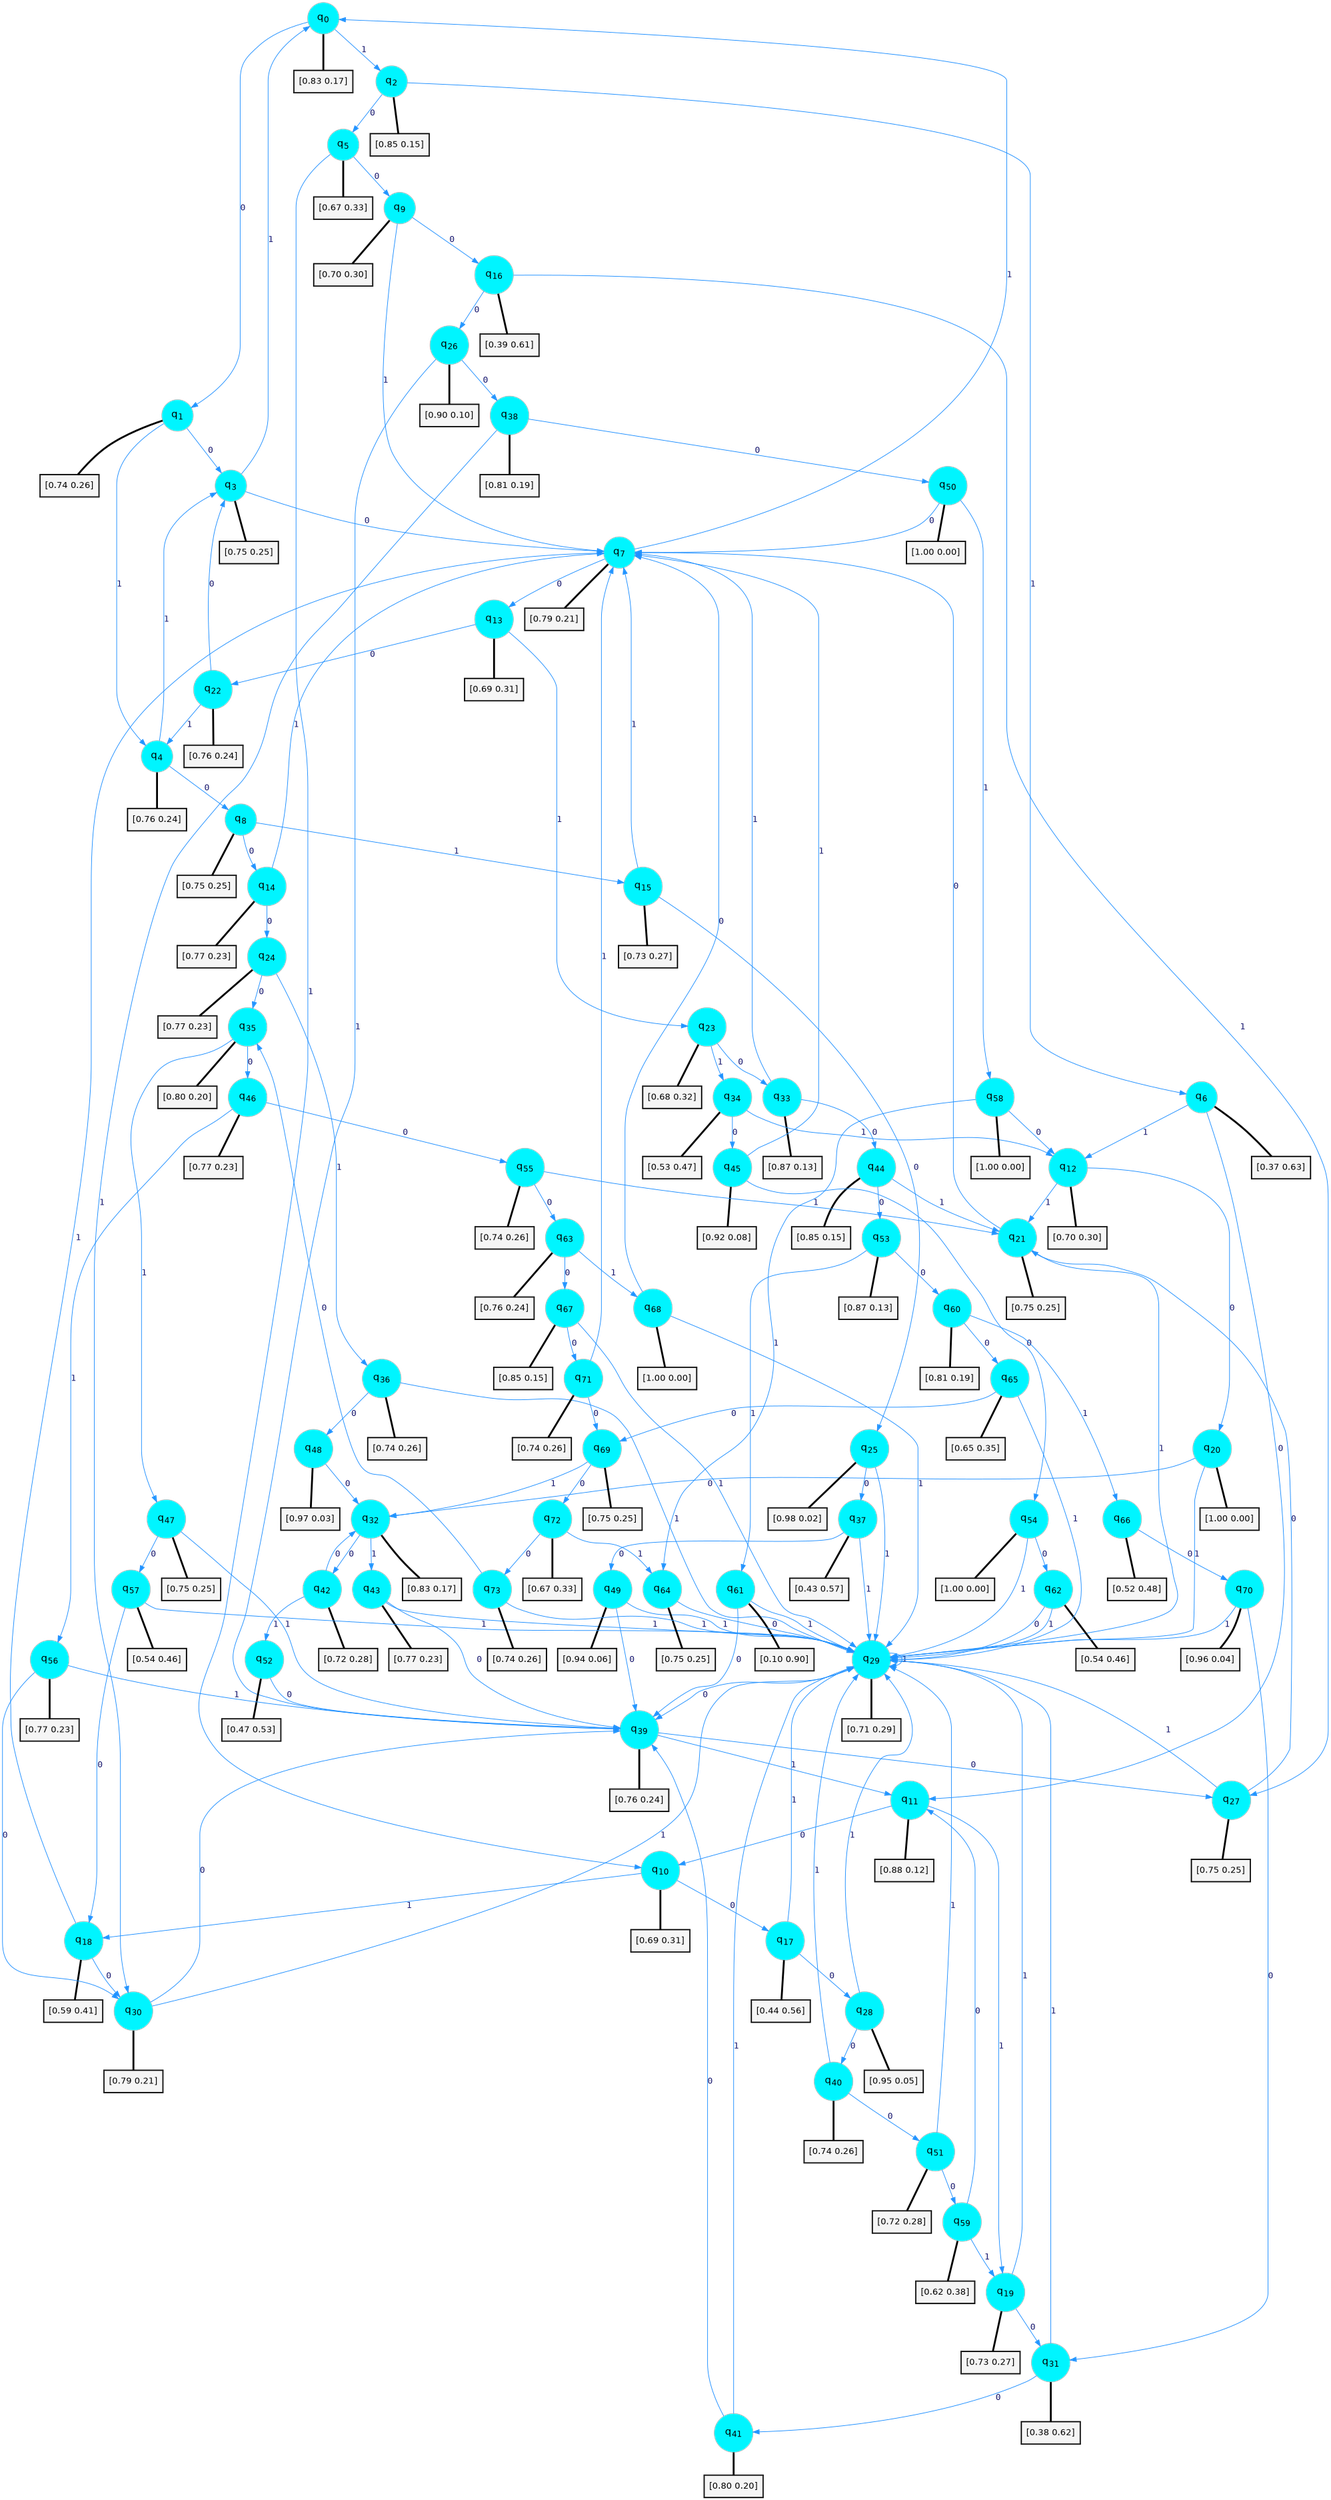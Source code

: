 digraph G {
graph [
bgcolor=transparent, dpi=300, rankdir=TD, size="40,25"];
node [
color=gray, fillcolor=turquoise1, fontcolor=black, fontname=Helvetica, fontsize=16, fontweight=bold, shape=circle, style=filled];
edge [
arrowsize=1, color=dodgerblue1, fontcolor=midnightblue, fontname=courier, fontweight=bold, penwidth=1, style=solid, weight=20];
0[label=<q<SUB>0</SUB>>];
1[label=<q<SUB>1</SUB>>];
2[label=<q<SUB>2</SUB>>];
3[label=<q<SUB>3</SUB>>];
4[label=<q<SUB>4</SUB>>];
5[label=<q<SUB>5</SUB>>];
6[label=<q<SUB>6</SUB>>];
7[label=<q<SUB>7</SUB>>];
8[label=<q<SUB>8</SUB>>];
9[label=<q<SUB>9</SUB>>];
10[label=<q<SUB>10</SUB>>];
11[label=<q<SUB>11</SUB>>];
12[label=<q<SUB>12</SUB>>];
13[label=<q<SUB>13</SUB>>];
14[label=<q<SUB>14</SUB>>];
15[label=<q<SUB>15</SUB>>];
16[label=<q<SUB>16</SUB>>];
17[label=<q<SUB>17</SUB>>];
18[label=<q<SUB>18</SUB>>];
19[label=<q<SUB>19</SUB>>];
20[label=<q<SUB>20</SUB>>];
21[label=<q<SUB>21</SUB>>];
22[label=<q<SUB>22</SUB>>];
23[label=<q<SUB>23</SUB>>];
24[label=<q<SUB>24</SUB>>];
25[label=<q<SUB>25</SUB>>];
26[label=<q<SUB>26</SUB>>];
27[label=<q<SUB>27</SUB>>];
28[label=<q<SUB>28</SUB>>];
29[label=<q<SUB>29</SUB>>];
30[label=<q<SUB>30</SUB>>];
31[label=<q<SUB>31</SUB>>];
32[label=<q<SUB>32</SUB>>];
33[label=<q<SUB>33</SUB>>];
34[label=<q<SUB>34</SUB>>];
35[label=<q<SUB>35</SUB>>];
36[label=<q<SUB>36</SUB>>];
37[label=<q<SUB>37</SUB>>];
38[label=<q<SUB>38</SUB>>];
39[label=<q<SUB>39</SUB>>];
40[label=<q<SUB>40</SUB>>];
41[label=<q<SUB>41</SUB>>];
42[label=<q<SUB>42</SUB>>];
43[label=<q<SUB>43</SUB>>];
44[label=<q<SUB>44</SUB>>];
45[label=<q<SUB>45</SUB>>];
46[label=<q<SUB>46</SUB>>];
47[label=<q<SUB>47</SUB>>];
48[label=<q<SUB>48</SUB>>];
49[label=<q<SUB>49</SUB>>];
50[label=<q<SUB>50</SUB>>];
51[label=<q<SUB>51</SUB>>];
52[label=<q<SUB>52</SUB>>];
53[label=<q<SUB>53</SUB>>];
54[label=<q<SUB>54</SUB>>];
55[label=<q<SUB>55</SUB>>];
56[label=<q<SUB>56</SUB>>];
57[label=<q<SUB>57</SUB>>];
58[label=<q<SUB>58</SUB>>];
59[label=<q<SUB>59</SUB>>];
60[label=<q<SUB>60</SUB>>];
61[label=<q<SUB>61</SUB>>];
62[label=<q<SUB>62</SUB>>];
63[label=<q<SUB>63</SUB>>];
64[label=<q<SUB>64</SUB>>];
65[label=<q<SUB>65</SUB>>];
66[label=<q<SUB>66</SUB>>];
67[label=<q<SUB>67</SUB>>];
68[label=<q<SUB>68</SUB>>];
69[label=<q<SUB>69</SUB>>];
70[label=<q<SUB>70</SUB>>];
71[label=<q<SUB>71</SUB>>];
72[label=<q<SUB>72</SUB>>];
73[label=<q<SUB>73</SUB>>];
74[label="[0.83 0.17]", shape=box,fontcolor=black, fontname=Helvetica, fontsize=14, penwidth=2, fillcolor=whitesmoke,color=black];
75[label="[0.74 0.26]", shape=box,fontcolor=black, fontname=Helvetica, fontsize=14, penwidth=2, fillcolor=whitesmoke,color=black];
76[label="[0.85 0.15]", shape=box,fontcolor=black, fontname=Helvetica, fontsize=14, penwidth=2, fillcolor=whitesmoke,color=black];
77[label="[0.75 0.25]", shape=box,fontcolor=black, fontname=Helvetica, fontsize=14, penwidth=2, fillcolor=whitesmoke,color=black];
78[label="[0.76 0.24]", shape=box,fontcolor=black, fontname=Helvetica, fontsize=14, penwidth=2, fillcolor=whitesmoke,color=black];
79[label="[0.67 0.33]", shape=box,fontcolor=black, fontname=Helvetica, fontsize=14, penwidth=2, fillcolor=whitesmoke,color=black];
80[label="[0.37 0.63]", shape=box,fontcolor=black, fontname=Helvetica, fontsize=14, penwidth=2, fillcolor=whitesmoke,color=black];
81[label="[0.79 0.21]", shape=box,fontcolor=black, fontname=Helvetica, fontsize=14, penwidth=2, fillcolor=whitesmoke,color=black];
82[label="[0.75 0.25]", shape=box,fontcolor=black, fontname=Helvetica, fontsize=14, penwidth=2, fillcolor=whitesmoke,color=black];
83[label="[0.70 0.30]", shape=box,fontcolor=black, fontname=Helvetica, fontsize=14, penwidth=2, fillcolor=whitesmoke,color=black];
84[label="[0.69 0.31]", shape=box,fontcolor=black, fontname=Helvetica, fontsize=14, penwidth=2, fillcolor=whitesmoke,color=black];
85[label="[0.88 0.12]", shape=box,fontcolor=black, fontname=Helvetica, fontsize=14, penwidth=2, fillcolor=whitesmoke,color=black];
86[label="[0.70 0.30]", shape=box,fontcolor=black, fontname=Helvetica, fontsize=14, penwidth=2, fillcolor=whitesmoke,color=black];
87[label="[0.69 0.31]", shape=box,fontcolor=black, fontname=Helvetica, fontsize=14, penwidth=2, fillcolor=whitesmoke,color=black];
88[label="[0.77 0.23]", shape=box,fontcolor=black, fontname=Helvetica, fontsize=14, penwidth=2, fillcolor=whitesmoke,color=black];
89[label="[0.73 0.27]", shape=box,fontcolor=black, fontname=Helvetica, fontsize=14, penwidth=2, fillcolor=whitesmoke,color=black];
90[label="[0.39 0.61]", shape=box,fontcolor=black, fontname=Helvetica, fontsize=14, penwidth=2, fillcolor=whitesmoke,color=black];
91[label="[0.44 0.56]", shape=box,fontcolor=black, fontname=Helvetica, fontsize=14, penwidth=2, fillcolor=whitesmoke,color=black];
92[label="[0.59 0.41]", shape=box,fontcolor=black, fontname=Helvetica, fontsize=14, penwidth=2, fillcolor=whitesmoke,color=black];
93[label="[0.73 0.27]", shape=box,fontcolor=black, fontname=Helvetica, fontsize=14, penwidth=2, fillcolor=whitesmoke,color=black];
94[label="[1.00 0.00]", shape=box,fontcolor=black, fontname=Helvetica, fontsize=14, penwidth=2, fillcolor=whitesmoke,color=black];
95[label="[0.75 0.25]", shape=box,fontcolor=black, fontname=Helvetica, fontsize=14, penwidth=2, fillcolor=whitesmoke,color=black];
96[label="[0.76 0.24]", shape=box,fontcolor=black, fontname=Helvetica, fontsize=14, penwidth=2, fillcolor=whitesmoke,color=black];
97[label="[0.68 0.32]", shape=box,fontcolor=black, fontname=Helvetica, fontsize=14, penwidth=2, fillcolor=whitesmoke,color=black];
98[label="[0.77 0.23]", shape=box,fontcolor=black, fontname=Helvetica, fontsize=14, penwidth=2, fillcolor=whitesmoke,color=black];
99[label="[0.98 0.02]", shape=box,fontcolor=black, fontname=Helvetica, fontsize=14, penwidth=2, fillcolor=whitesmoke,color=black];
100[label="[0.90 0.10]", shape=box,fontcolor=black, fontname=Helvetica, fontsize=14, penwidth=2, fillcolor=whitesmoke,color=black];
101[label="[0.75 0.25]", shape=box,fontcolor=black, fontname=Helvetica, fontsize=14, penwidth=2, fillcolor=whitesmoke,color=black];
102[label="[0.95 0.05]", shape=box,fontcolor=black, fontname=Helvetica, fontsize=14, penwidth=2, fillcolor=whitesmoke,color=black];
103[label="[0.71 0.29]", shape=box,fontcolor=black, fontname=Helvetica, fontsize=14, penwidth=2, fillcolor=whitesmoke,color=black];
104[label="[0.79 0.21]", shape=box,fontcolor=black, fontname=Helvetica, fontsize=14, penwidth=2, fillcolor=whitesmoke,color=black];
105[label="[0.38 0.62]", shape=box,fontcolor=black, fontname=Helvetica, fontsize=14, penwidth=2, fillcolor=whitesmoke,color=black];
106[label="[0.83 0.17]", shape=box,fontcolor=black, fontname=Helvetica, fontsize=14, penwidth=2, fillcolor=whitesmoke,color=black];
107[label="[0.87 0.13]", shape=box,fontcolor=black, fontname=Helvetica, fontsize=14, penwidth=2, fillcolor=whitesmoke,color=black];
108[label="[0.53 0.47]", shape=box,fontcolor=black, fontname=Helvetica, fontsize=14, penwidth=2, fillcolor=whitesmoke,color=black];
109[label="[0.80 0.20]", shape=box,fontcolor=black, fontname=Helvetica, fontsize=14, penwidth=2, fillcolor=whitesmoke,color=black];
110[label="[0.74 0.26]", shape=box,fontcolor=black, fontname=Helvetica, fontsize=14, penwidth=2, fillcolor=whitesmoke,color=black];
111[label="[0.43 0.57]", shape=box,fontcolor=black, fontname=Helvetica, fontsize=14, penwidth=2, fillcolor=whitesmoke,color=black];
112[label="[0.81 0.19]", shape=box,fontcolor=black, fontname=Helvetica, fontsize=14, penwidth=2, fillcolor=whitesmoke,color=black];
113[label="[0.76 0.24]", shape=box,fontcolor=black, fontname=Helvetica, fontsize=14, penwidth=2, fillcolor=whitesmoke,color=black];
114[label="[0.74 0.26]", shape=box,fontcolor=black, fontname=Helvetica, fontsize=14, penwidth=2, fillcolor=whitesmoke,color=black];
115[label="[0.80 0.20]", shape=box,fontcolor=black, fontname=Helvetica, fontsize=14, penwidth=2, fillcolor=whitesmoke,color=black];
116[label="[0.72 0.28]", shape=box,fontcolor=black, fontname=Helvetica, fontsize=14, penwidth=2, fillcolor=whitesmoke,color=black];
117[label="[0.77 0.23]", shape=box,fontcolor=black, fontname=Helvetica, fontsize=14, penwidth=2, fillcolor=whitesmoke,color=black];
118[label="[0.85 0.15]", shape=box,fontcolor=black, fontname=Helvetica, fontsize=14, penwidth=2, fillcolor=whitesmoke,color=black];
119[label="[0.92 0.08]", shape=box,fontcolor=black, fontname=Helvetica, fontsize=14, penwidth=2, fillcolor=whitesmoke,color=black];
120[label="[0.77 0.23]", shape=box,fontcolor=black, fontname=Helvetica, fontsize=14, penwidth=2, fillcolor=whitesmoke,color=black];
121[label="[0.75 0.25]", shape=box,fontcolor=black, fontname=Helvetica, fontsize=14, penwidth=2, fillcolor=whitesmoke,color=black];
122[label="[0.97 0.03]", shape=box,fontcolor=black, fontname=Helvetica, fontsize=14, penwidth=2, fillcolor=whitesmoke,color=black];
123[label="[0.94 0.06]", shape=box,fontcolor=black, fontname=Helvetica, fontsize=14, penwidth=2, fillcolor=whitesmoke,color=black];
124[label="[1.00 0.00]", shape=box,fontcolor=black, fontname=Helvetica, fontsize=14, penwidth=2, fillcolor=whitesmoke,color=black];
125[label="[0.72 0.28]", shape=box,fontcolor=black, fontname=Helvetica, fontsize=14, penwidth=2, fillcolor=whitesmoke,color=black];
126[label="[0.47 0.53]", shape=box,fontcolor=black, fontname=Helvetica, fontsize=14, penwidth=2, fillcolor=whitesmoke,color=black];
127[label="[0.87 0.13]", shape=box,fontcolor=black, fontname=Helvetica, fontsize=14, penwidth=2, fillcolor=whitesmoke,color=black];
128[label="[1.00 0.00]", shape=box,fontcolor=black, fontname=Helvetica, fontsize=14, penwidth=2, fillcolor=whitesmoke,color=black];
129[label="[0.74 0.26]", shape=box,fontcolor=black, fontname=Helvetica, fontsize=14, penwidth=2, fillcolor=whitesmoke,color=black];
130[label="[0.77 0.23]", shape=box,fontcolor=black, fontname=Helvetica, fontsize=14, penwidth=2, fillcolor=whitesmoke,color=black];
131[label="[0.54 0.46]", shape=box,fontcolor=black, fontname=Helvetica, fontsize=14, penwidth=2, fillcolor=whitesmoke,color=black];
132[label="[1.00 0.00]", shape=box,fontcolor=black, fontname=Helvetica, fontsize=14, penwidth=2, fillcolor=whitesmoke,color=black];
133[label="[0.62 0.38]", shape=box,fontcolor=black, fontname=Helvetica, fontsize=14, penwidth=2, fillcolor=whitesmoke,color=black];
134[label="[0.81 0.19]", shape=box,fontcolor=black, fontname=Helvetica, fontsize=14, penwidth=2, fillcolor=whitesmoke,color=black];
135[label="[0.10 0.90]", shape=box,fontcolor=black, fontname=Helvetica, fontsize=14, penwidth=2, fillcolor=whitesmoke,color=black];
136[label="[0.54 0.46]", shape=box,fontcolor=black, fontname=Helvetica, fontsize=14, penwidth=2, fillcolor=whitesmoke,color=black];
137[label="[0.76 0.24]", shape=box,fontcolor=black, fontname=Helvetica, fontsize=14, penwidth=2, fillcolor=whitesmoke,color=black];
138[label="[0.75 0.25]", shape=box,fontcolor=black, fontname=Helvetica, fontsize=14, penwidth=2, fillcolor=whitesmoke,color=black];
139[label="[0.65 0.35]", shape=box,fontcolor=black, fontname=Helvetica, fontsize=14, penwidth=2, fillcolor=whitesmoke,color=black];
140[label="[0.52 0.48]", shape=box,fontcolor=black, fontname=Helvetica, fontsize=14, penwidth=2, fillcolor=whitesmoke,color=black];
141[label="[0.85 0.15]", shape=box,fontcolor=black, fontname=Helvetica, fontsize=14, penwidth=2, fillcolor=whitesmoke,color=black];
142[label="[1.00 0.00]", shape=box,fontcolor=black, fontname=Helvetica, fontsize=14, penwidth=2, fillcolor=whitesmoke,color=black];
143[label="[0.75 0.25]", shape=box,fontcolor=black, fontname=Helvetica, fontsize=14, penwidth=2, fillcolor=whitesmoke,color=black];
144[label="[0.96 0.04]", shape=box,fontcolor=black, fontname=Helvetica, fontsize=14, penwidth=2, fillcolor=whitesmoke,color=black];
145[label="[0.74 0.26]", shape=box,fontcolor=black, fontname=Helvetica, fontsize=14, penwidth=2, fillcolor=whitesmoke,color=black];
146[label="[0.67 0.33]", shape=box,fontcolor=black, fontname=Helvetica, fontsize=14, penwidth=2, fillcolor=whitesmoke,color=black];
147[label="[0.74 0.26]", shape=box,fontcolor=black, fontname=Helvetica, fontsize=14, penwidth=2, fillcolor=whitesmoke,color=black];
0->1 [label=0];
0->2 [label=1];
0->74 [arrowhead=none, penwidth=3,color=black];
1->3 [label=0];
1->4 [label=1];
1->75 [arrowhead=none, penwidth=3,color=black];
2->5 [label=0];
2->6 [label=1];
2->76 [arrowhead=none, penwidth=3,color=black];
3->7 [label=0];
3->0 [label=1];
3->77 [arrowhead=none, penwidth=3,color=black];
4->8 [label=0];
4->3 [label=1];
4->78 [arrowhead=none, penwidth=3,color=black];
5->9 [label=0];
5->10 [label=1];
5->79 [arrowhead=none, penwidth=3,color=black];
6->11 [label=0];
6->12 [label=1];
6->80 [arrowhead=none, penwidth=3,color=black];
7->13 [label=0];
7->0 [label=1];
7->81 [arrowhead=none, penwidth=3,color=black];
8->14 [label=0];
8->15 [label=1];
8->82 [arrowhead=none, penwidth=3,color=black];
9->16 [label=0];
9->7 [label=1];
9->83 [arrowhead=none, penwidth=3,color=black];
10->17 [label=0];
10->18 [label=1];
10->84 [arrowhead=none, penwidth=3,color=black];
11->10 [label=0];
11->19 [label=1];
11->85 [arrowhead=none, penwidth=3,color=black];
12->20 [label=0];
12->21 [label=1];
12->86 [arrowhead=none, penwidth=3,color=black];
13->22 [label=0];
13->23 [label=1];
13->87 [arrowhead=none, penwidth=3,color=black];
14->24 [label=0];
14->7 [label=1];
14->88 [arrowhead=none, penwidth=3,color=black];
15->25 [label=0];
15->7 [label=1];
15->89 [arrowhead=none, penwidth=3,color=black];
16->26 [label=0];
16->27 [label=1];
16->90 [arrowhead=none, penwidth=3,color=black];
17->28 [label=0];
17->29 [label=1];
17->91 [arrowhead=none, penwidth=3,color=black];
18->30 [label=0];
18->7 [label=1];
18->92 [arrowhead=none, penwidth=3,color=black];
19->31 [label=0];
19->29 [label=1];
19->93 [arrowhead=none, penwidth=3,color=black];
20->32 [label=0];
20->29 [label=1];
20->94 [arrowhead=none, penwidth=3,color=black];
21->7 [label=0];
21->29 [label=1];
21->95 [arrowhead=none, penwidth=3,color=black];
22->3 [label=0];
22->4 [label=1];
22->96 [arrowhead=none, penwidth=3,color=black];
23->33 [label=0];
23->34 [label=1];
23->97 [arrowhead=none, penwidth=3,color=black];
24->35 [label=0];
24->36 [label=1];
24->98 [arrowhead=none, penwidth=3,color=black];
25->37 [label=0];
25->29 [label=1];
25->99 [arrowhead=none, penwidth=3,color=black];
26->38 [label=0];
26->39 [label=1];
26->100 [arrowhead=none, penwidth=3,color=black];
27->21 [label=0];
27->29 [label=1];
27->101 [arrowhead=none, penwidth=3,color=black];
28->40 [label=0];
28->29 [label=1];
28->102 [arrowhead=none, penwidth=3,color=black];
29->39 [label=0];
29->29 [label=1];
29->103 [arrowhead=none, penwidth=3,color=black];
30->39 [label=0];
30->29 [label=1];
30->104 [arrowhead=none, penwidth=3,color=black];
31->41 [label=0];
31->29 [label=1];
31->105 [arrowhead=none, penwidth=3,color=black];
32->42 [label=0];
32->43 [label=1];
32->106 [arrowhead=none, penwidth=3,color=black];
33->44 [label=0];
33->7 [label=1];
33->107 [arrowhead=none, penwidth=3,color=black];
34->45 [label=0];
34->12 [label=1];
34->108 [arrowhead=none, penwidth=3,color=black];
35->46 [label=0];
35->47 [label=1];
35->109 [arrowhead=none, penwidth=3,color=black];
36->48 [label=0];
36->29 [label=1];
36->110 [arrowhead=none, penwidth=3,color=black];
37->49 [label=0];
37->29 [label=1];
37->111 [arrowhead=none, penwidth=3,color=black];
38->50 [label=0];
38->30 [label=1];
38->112 [arrowhead=none, penwidth=3,color=black];
39->27 [label=0];
39->11 [label=1];
39->113 [arrowhead=none, penwidth=3,color=black];
40->51 [label=0];
40->29 [label=1];
40->114 [arrowhead=none, penwidth=3,color=black];
41->39 [label=0];
41->29 [label=1];
41->115 [arrowhead=none, penwidth=3,color=black];
42->32 [label=0];
42->52 [label=1];
42->116 [arrowhead=none, penwidth=3,color=black];
43->39 [label=0];
43->29 [label=1];
43->117 [arrowhead=none, penwidth=3,color=black];
44->53 [label=0];
44->21 [label=1];
44->118 [arrowhead=none, penwidth=3,color=black];
45->54 [label=0];
45->7 [label=1];
45->119 [arrowhead=none, penwidth=3,color=black];
46->55 [label=0];
46->56 [label=1];
46->120 [arrowhead=none, penwidth=3,color=black];
47->57 [label=0];
47->39 [label=1];
47->121 [arrowhead=none, penwidth=3,color=black];
48->32 [label=0];
48->122 [arrowhead=none, penwidth=3,color=black];
49->39 [label=0];
49->29 [label=1];
49->123 [arrowhead=none, penwidth=3,color=black];
50->7 [label=0];
50->58 [label=1];
50->124 [arrowhead=none, penwidth=3,color=black];
51->59 [label=0];
51->29 [label=1];
51->125 [arrowhead=none, penwidth=3,color=black];
52->39 [label=0];
52->126 [arrowhead=none, penwidth=3,color=black];
53->60 [label=0];
53->61 [label=1];
53->127 [arrowhead=none, penwidth=3,color=black];
54->62 [label=0];
54->29 [label=1];
54->128 [arrowhead=none, penwidth=3,color=black];
55->63 [label=0];
55->21 [label=1];
55->129 [arrowhead=none, penwidth=3,color=black];
56->30 [label=0];
56->39 [label=1];
56->130 [arrowhead=none, penwidth=3,color=black];
57->18 [label=0];
57->29 [label=1];
57->131 [arrowhead=none, penwidth=3,color=black];
58->12 [label=0];
58->64 [label=1];
58->132 [arrowhead=none, penwidth=3,color=black];
59->11 [label=0];
59->19 [label=1];
59->133 [arrowhead=none, penwidth=3,color=black];
60->65 [label=0];
60->66 [label=1];
60->134 [arrowhead=none, penwidth=3,color=black];
61->39 [label=0];
61->29 [label=1];
61->135 [arrowhead=none, penwidth=3,color=black];
62->29 [label=0];
62->29 [label=1];
62->136 [arrowhead=none, penwidth=3,color=black];
63->67 [label=0];
63->68 [label=1];
63->137 [arrowhead=none, penwidth=3,color=black];
64->29 [label=0];
64->138 [arrowhead=none, penwidth=3,color=black];
65->69 [label=0];
65->29 [label=1];
65->139 [arrowhead=none, penwidth=3,color=black];
66->70 [label=0];
66->140 [arrowhead=none, penwidth=3,color=black];
67->71 [label=0];
67->29 [label=1];
67->141 [arrowhead=none, penwidth=3,color=black];
68->7 [label=0];
68->29 [label=1];
68->142 [arrowhead=none, penwidth=3,color=black];
69->72 [label=0];
69->32 [label=1];
69->143 [arrowhead=none, penwidth=3,color=black];
70->31 [label=0];
70->29 [label=1];
70->144 [arrowhead=none, penwidth=3,color=black];
71->69 [label=0];
71->7 [label=1];
71->145 [arrowhead=none, penwidth=3,color=black];
72->73 [label=0];
72->64 [label=1];
72->146 [arrowhead=none, penwidth=3,color=black];
73->35 [label=0];
73->29 [label=1];
73->147 [arrowhead=none, penwidth=3,color=black];
}
